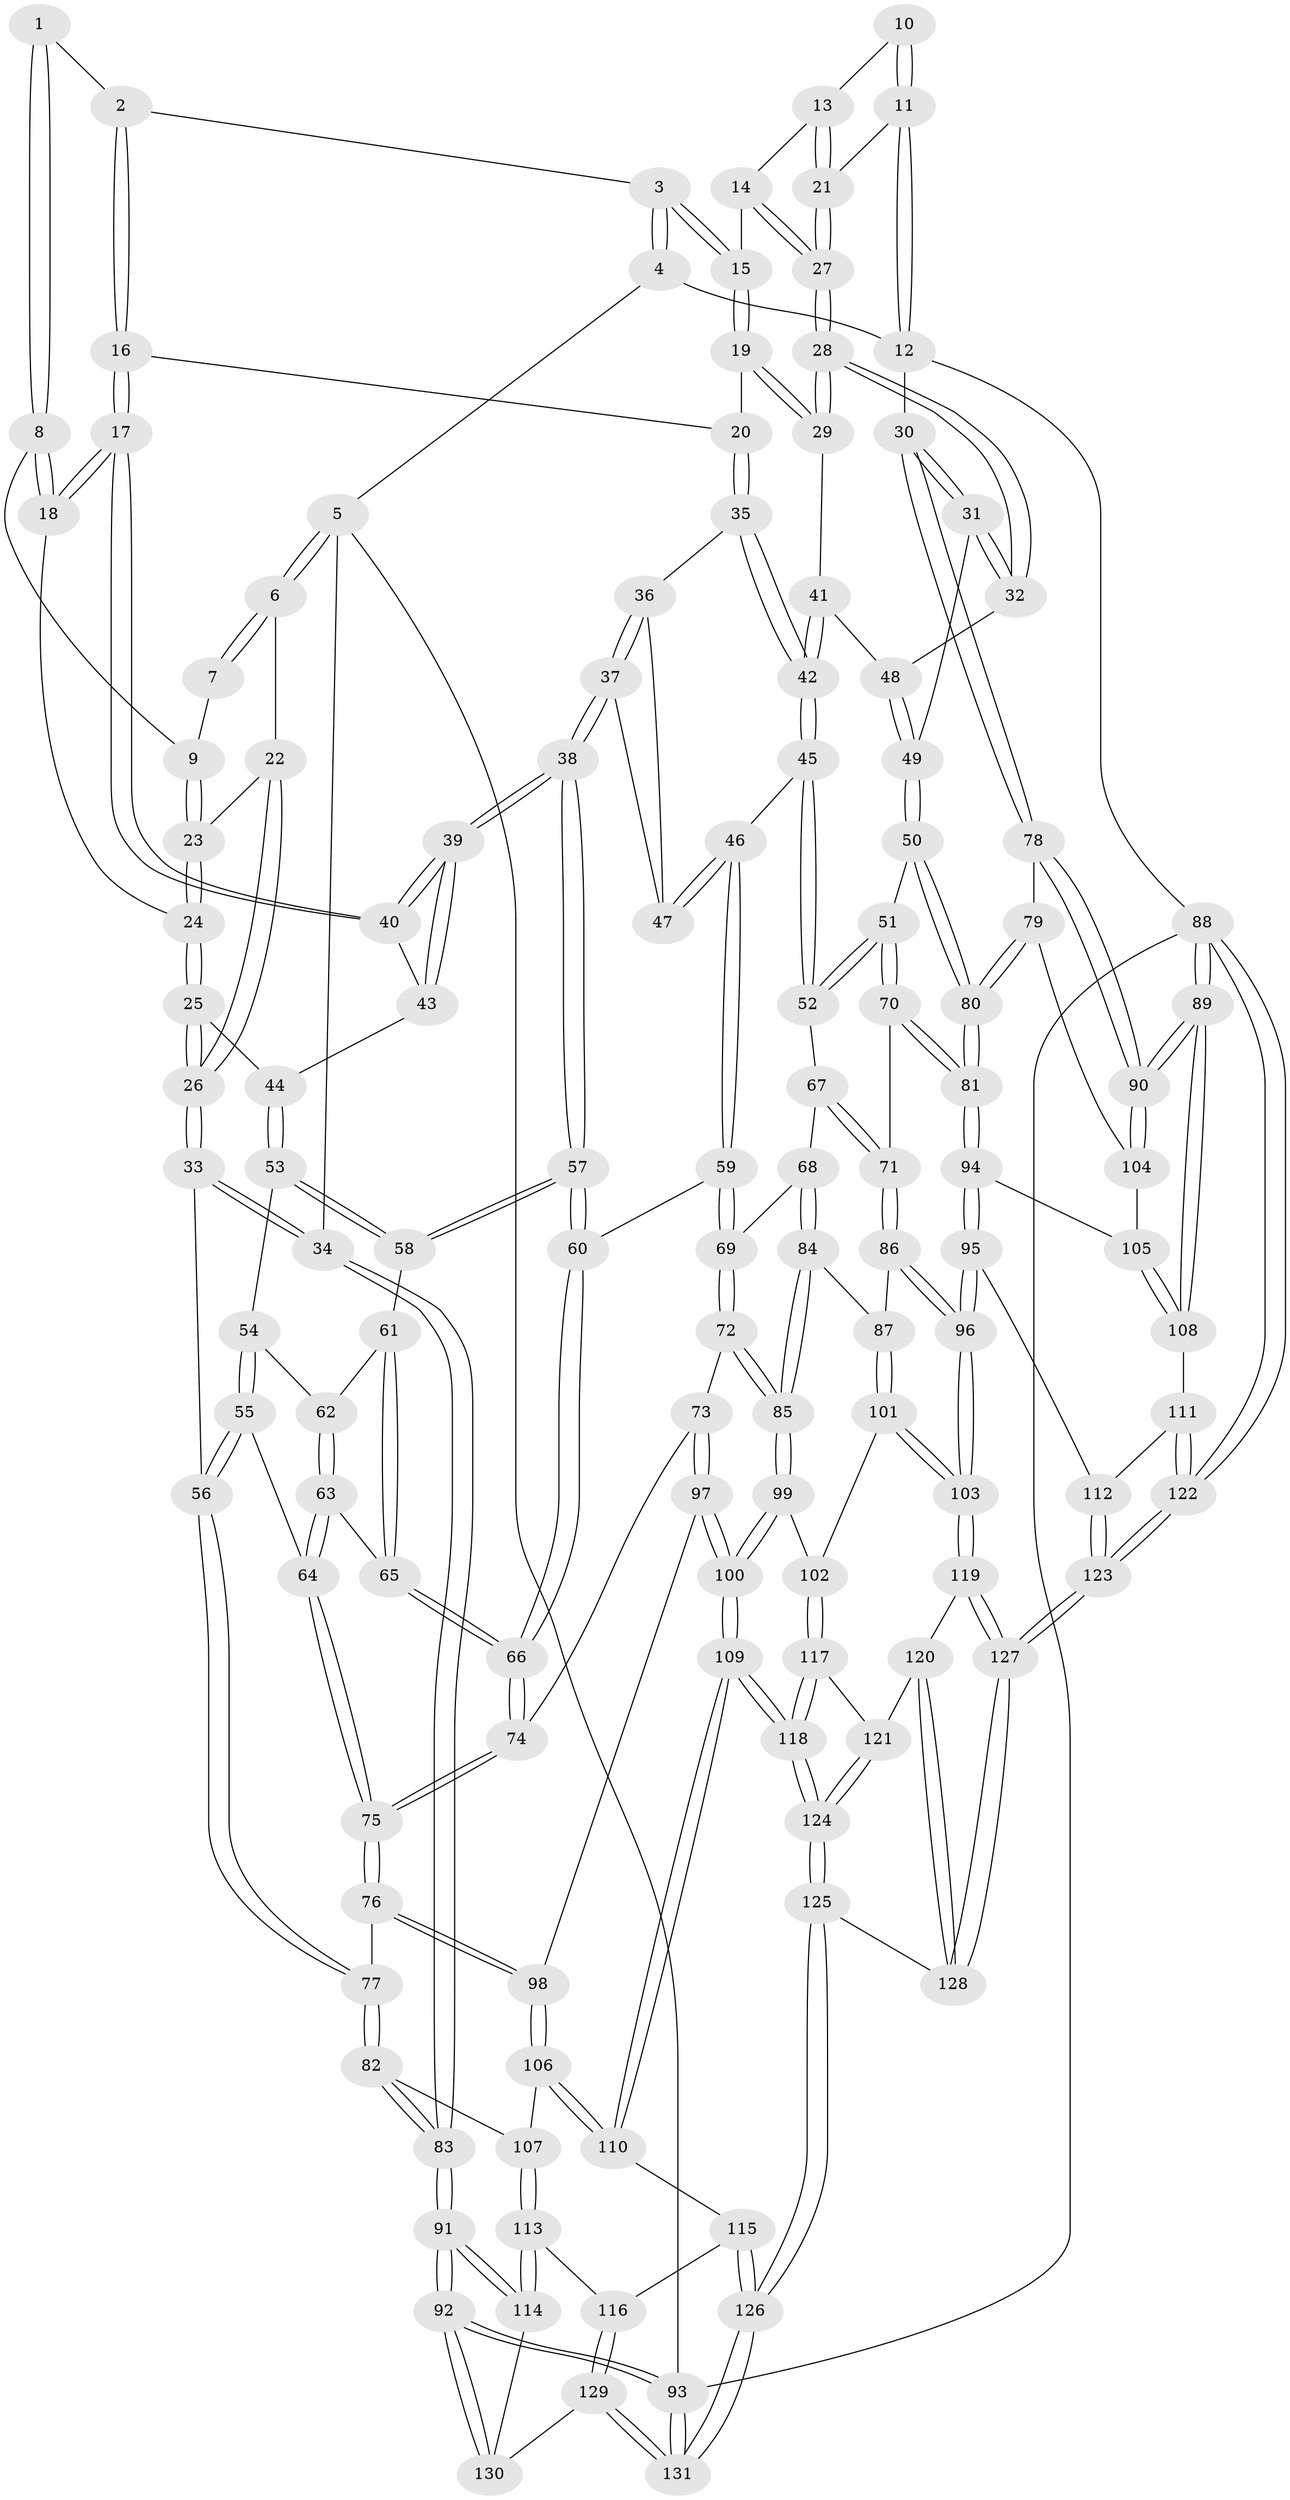 // Generated by graph-tools (version 1.1) at 2025/51/03/09/25 03:51:10]
// undirected, 131 vertices, 324 edges
graph export_dot {
graph [start="1"]
  node [color=gray90,style=filled];
  1 [pos="+0.3413082162953297+0"];
  2 [pos="+0.49130734528842374+0"];
  3 [pos="+0.7100578431758378+0"];
  4 [pos="+0.8126276256077243+0"];
  5 [pos="+0+0"];
  6 [pos="+0+0"];
  7 [pos="+0.2920609884456775+0"];
  8 [pos="+0.29616398509796477+0.0904589963196772"];
  9 [pos="+0.2304817259695194+0.07699496962649245"];
  10 [pos="+0.8993191142732317+0"];
  11 [pos="+1+0.08931946893920929"];
  12 [pos="+1+0.05853718916987096"];
  13 [pos="+0.8999282071889846+0.056223477176978495"];
  14 [pos="+0.8139505712771696+0.113938453744293"];
  15 [pos="+0.7432047824536644+0.10113114560127173"];
  16 [pos="+0.47807938653173715+0.13397939344205526"];
  17 [pos="+0.39423851255746223+0.18334124046884243"];
  18 [pos="+0.3777135982475054+0.17966930150683014"];
  19 [pos="+0.7361013308561055+0.11220939886269456"];
  20 [pos="+0.5065484229766565+0.1529523318544338"];
  21 [pos="+0.9618369353504893+0.11830662712928897"];
  22 [pos="+0.19057600960155446+0.09631098314130673"];
  23 [pos="+0.19721212192354395+0.09775281232149872"];
  24 [pos="+0.24365480969567424+0.2016490647065377"];
  25 [pos="+0.16714037495230752+0.27358687094635864"];
  26 [pos="+0+0.3010377464806218"];
  27 [pos="+0.9039116210048227+0.1922090860368412"];
  28 [pos="+0.9045566255395956+0.27509606605689335"];
  29 [pos="+0.7374431781321601+0.2609084941771469"];
  30 [pos="+1+0.3722293061035535"];
  31 [pos="+0.970977723689509+0.34636950433792785"];
  32 [pos="+0.93875046432567+0.31395781126903394"];
  33 [pos="+0+0.31431062800567405"];
  34 [pos="+0+0.3048747292728723"];
  35 [pos="+0.5620054633736022+0.241499122828495"];
  36 [pos="+0.49837005083016056+0.3118035380662982"];
  37 [pos="+0.3997407270440721+0.3494527355313434"];
  38 [pos="+0.3896393727354551+0.35164496871456397"];
  39 [pos="+0.3840588410696048+0.3305727966544108"];
  40 [pos="+0.3874015018760658+0.230166940384718"];
  41 [pos="+0.7227969007834965+0.27531797433441435"];
  42 [pos="+0.6445188307644847+0.3235102195091437"];
  43 [pos="+0.2271060817570622+0.3173760398692005"];
  44 [pos="+0.2265036832558441+0.3174338040893583"];
  45 [pos="+0.6297539573543051+0.41239476809306264"];
  46 [pos="+0.5920358378966566+0.4184017013913196"];
  47 [pos="+0.5008841911948018+0.3480757898300031"];
  48 [pos="+0.7872338403146582+0.36092241053069407"];
  49 [pos="+0.8273189789125514+0.4895480250943552"];
  50 [pos="+0.8179421297292675+0.5030760823733377"];
  51 [pos="+0.7066763839856555+0.4631268508692241"];
  52 [pos="+0.631002315636537+0.4142900199931849"];
  53 [pos="+0.2424382186681791+0.3601386727596931"];
  54 [pos="+0.22387044842794027+0.4164818638250643"];
  55 [pos="+0.16281813428065312+0.4416562355450519"];
  56 [pos="+0+0.3962103120612677"];
  57 [pos="+0.38699083454231986+0.3984153634167505"];
  58 [pos="+0.33412124587671893+0.40724133597867695"];
  59 [pos="+0.4588403113605234+0.4614435891072405"];
  60 [pos="+0.4153095972307833+0.4429314545658989"];
  61 [pos="+0.30852660780898006+0.4246682532665841"];
  62 [pos="+0.25583066670282995+0.4361178466096314"];
  63 [pos="+0.2453125521164399+0.510007049203414"];
  64 [pos="+0.22982016152299153+0.5187638819162479"];
  65 [pos="+0.2792232084459158+0.5066175978073214"];
  66 [pos="+0.34609625535408367+0.5305108223782543"];
  67 [pos="+0.6176980940801143+0.4631734922236296"];
  68 [pos="+0.5367972356574007+0.5918833123587831"];
  69 [pos="+0.47703561294697133+0.5491227518366544"];
  70 [pos="+0.6580830922444102+0.6154198994658377"];
  71 [pos="+0.6281106088440219+0.6238756147245693"];
  72 [pos="+0.39975465155563933+0.627325639503505"];
  73 [pos="+0.37449285217669914+0.6231660542719853"];
  74 [pos="+0.34581384869236487+0.5522503108710909"];
  75 [pos="+0.19812147576976738+0.6099351284437884"];
  76 [pos="+0.19019236351511754+0.6223592709136667"];
  77 [pos="+0.14070556269788267+0.6061433716363855"];
  78 [pos="+1+0.38203811289621514"];
  79 [pos="+0.8745713023281922+0.5976843320754324"];
  80 [pos="+0.8397460812387261+0.5907861475219002"];
  81 [pos="+0.809862764087756+0.6354599033603086"];
  82 [pos="+0.008519833410156915+0.6952677666914597"];
  83 [pos="+0+0.6849152279702413"];
  84 [pos="+0.5509713855179643+0.620467314881162"];
  85 [pos="+0.4752705101697811+0.7104123647679745"];
  86 [pos="+0.6197129394173805+0.6305825912343256"];
  87 [pos="+0.6114092355664823+0.6333096383092216"];
  88 [pos="+1+1"];
  89 [pos="+1+0.7665916761407415"];
  90 [pos="+1+0.6766352646670879"];
  91 [pos="+0+0.8418723477531396"];
  92 [pos="+0+1"];
  93 [pos="+0+1"];
  94 [pos="+0.7931283649943848+0.7241543238057891"];
  95 [pos="+0.7617999512248964+0.8105506473110002"];
  96 [pos="+0.7613021936715324+0.8108186182627211"];
  97 [pos="+0.2742701666896627+0.7014216493655909"];
  98 [pos="+0.229180899369092+0.6956961965764797"];
  99 [pos="+0.4764906198062567+0.7491520691635793"];
  100 [pos="+0.3873401411661542+0.8145323832378398"];
  101 [pos="+0.6005299522692275+0.7383758398093719"];
  102 [pos="+0.51453386994431+0.7665458721693511"];
  103 [pos="+0.7558725007096038+0.8150413373119001"];
  104 [pos="+0.9501077197590827+0.6385082898218535"];
  105 [pos="+0.9420897549934629+0.7350832914072384"];
  106 [pos="+0.2041227631696041+0.7334929228232191"];
  107 [pos="+0.10475138480355363+0.7724502729657535"];
  108 [pos="+0.9807264249177179+0.8070054308039507"];
  109 [pos="+0.3794142220536039+0.8565498205702625"];
  110 [pos="+0.21980993508113003+0.8605448574329725"];
  111 [pos="+0.9082627202243104+0.8509428441321303"];
  112 [pos="+0.8648859637206346+0.8489158134277232"];
  113 [pos="+0.07247230259175629+0.8819181559694961"];
  114 [pos="+0+0.8735626801932456"];
  115 [pos="+0.20260845667903893+0.8858170171083878"];
  116 [pos="+0.08891257065004166+0.8970514758994381"];
  117 [pos="+0.5707728246392264+0.8658331077294584"];
  118 [pos="+0.38122519806110744+0.8636871603610979"];
  119 [pos="+0.7074091167000683+0.8877634021087374"];
  120 [pos="+0.609971206335984+0.8892737745857564"];
  121 [pos="+0.5848887331788656+0.8833001656390339"];
  122 [pos="+1+1"];
  123 [pos="+0.8856420360473376+1"];
  124 [pos="+0.40106101974865055+1"];
  125 [pos="+0.355560692224388+1"];
  126 [pos="+0.345770626293979+1"];
  127 [pos="+0.7637083975104423+1"];
  128 [pos="+0.49055108905492717+1"];
  129 [pos="+0.10039128778675802+1"];
  130 [pos="+0.01925871953495246+0.9776647786490786"];
  131 [pos="+0.166696553656015+1"];
  1 -- 2;
  1 -- 8;
  1 -- 8;
  2 -- 3;
  2 -- 16;
  2 -- 16;
  3 -- 4;
  3 -- 4;
  3 -- 15;
  3 -- 15;
  4 -- 5;
  4 -- 12;
  5 -- 6;
  5 -- 6;
  5 -- 34;
  5 -- 93;
  6 -- 7;
  6 -- 7;
  6 -- 22;
  7 -- 9;
  8 -- 9;
  8 -- 18;
  8 -- 18;
  9 -- 23;
  9 -- 23;
  10 -- 11;
  10 -- 11;
  10 -- 13;
  11 -- 12;
  11 -- 12;
  11 -- 21;
  12 -- 30;
  12 -- 88;
  13 -- 14;
  13 -- 21;
  13 -- 21;
  14 -- 15;
  14 -- 27;
  14 -- 27;
  15 -- 19;
  15 -- 19;
  16 -- 17;
  16 -- 17;
  16 -- 20;
  17 -- 18;
  17 -- 18;
  17 -- 40;
  17 -- 40;
  18 -- 24;
  19 -- 20;
  19 -- 29;
  19 -- 29;
  20 -- 35;
  20 -- 35;
  21 -- 27;
  21 -- 27;
  22 -- 23;
  22 -- 26;
  22 -- 26;
  23 -- 24;
  23 -- 24;
  24 -- 25;
  24 -- 25;
  25 -- 26;
  25 -- 26;
  25 -- 44;
  26 -- 33;
  26 -- 33;
  27 -- 28;
  27 -- 28;
  28 -- 29;
  28 -- 29;
  28 -- 32;
  28 -- 32;
  29 -- 41;
  30 -- 31;
  30 -- 31;
  30 -- 78;
  30 -- 78;
  31 -- 32;
  31 -- 32;
  31 -- 49;
  32 -- 48;
  33 -- 34;
  33 -- 34;
  33 -- 56;
  34 -- 83;
  34 -- 83;
  35 -- 36;
  35 -- 42;
  35 -- 42;
  36 -- 37;
  36 -- 37;
  36 -- 47;
  37 -- 38;
  37 -- 38;
  37 -- 47;
  38 -- 39;
  38 -- 39;
  38 -- 57;
  38 -- 57;
  39 -- 40;
  39 -- 40;
  39 -- 43;
  39 -- 43;
  40 -- 43;
  41 -- 42;
  41 -- 42;
  41 -- 48;
  42 -- 45;
  42 -- 45;
  43 -- 44;
  44 -- 53;
  44 -- 53;
  45 -- 46;
  45 -- 52;
  45 -- 52;
  46 -- 47;
  46 -- 47;
  46 -- 59;
  46 -- 59;
  48 -- 49;
  48 -- 49;
  49 -- 50;
  49 -- 50;
  50 -- 51;
  50 -- 80;
  50 -- 80;
  51 -- 52;
  51 -- 52;
  51 -- 70;
  51 -- 70;
  52 -- 67;
  53 -- 54;
  53 -- 58;
  53 -- 58;
  54 -- 55;
  54 -- 55;
  54 -- 62;
  55 -- 56;
  55 -- 56;
  55 -- 64;
  56 -- 77;
  56 -- 77;
  57 -- 58;
  57 -- 58;
  57 -- 60;
  57 -- 60;
  58 -- 61;
  59 -- 60;
  59 -- 69;
  59 -- 69;
  60 -- 66;
  60 -- 66;
  61 -- 62;
  61 -- 65;
  61 -- 65;
  62 -- 63;
  62 -- 63;
  63 -- 64;
  63 -- 64;
  63 -- 65;
  64 -- 75;
  64 -- 75;
  65 -- 66;
  65 -- 66;
  66 -- 74;
  66 -- 74;
  67 -- 68;
  67 -- 71;
  67 -- 71;
  68 -- 69;
  68 -- 84;
  68 -- 84;
  69 -- 72;
  69 -- 72;
  70 -- 71;
  70 -- 81;
  70 -- 81;
  71 -- 86;
  71 -- 86;
  72 -- 73;
  72 -- 85;
  72 -- 85;
  73 -- 74;
  73 -- 97;
  73 -- 97;
  74 -- 75;
  74 -- 75;
  75 -- 76;
  75 -- 76;
  76 -- 77;
  76 -- 98;
  76 -- 98;
  77 -- 82;
  77 -- 82;
  78 -- 79;
  78 -- 90;
  78 -- 90;
  79 -- 80;
  79 -- 80;
  79 -- 104;
  80 -- 81;
  80 -- 81;
  81 -- 94;
  81 -- 94;
  82 -- 83;
  82 -- 83;
  82 -- 107;
  83 -- 91;
  83 -- 91;
  84 -- 85;
  84 -- 85;
  84 -- 87;
  85 -- 99;
  85 -- 99;
  86 -- 87;
  86 -- 96;
  86 -- 96;
  87 -- 101;
  87 -- 101;
  88 -- 89;
  88 -- 89;
  88 -- 122;
  88 -- 122;
  88 -- 93;
  89 -- 90;
  89 -- 90;
  89 -- 108;
  89 -- 108;
  90 -- 104;
  90 -- 104;
  91 -- 92;
  91 -- 92;
  91 -- 114;
  91 -- 114;
  92 -- 93;
  92 -- 93;
  92 -- 130;
  92 -- 130;
  93 -- 131;
  93 -- 131;
  94 -- 95;
  94 -- 95;
  94 -- 105;
  95 -- 96;
  95 -- 96;
  95 -- 112;
  96 -- 103;
  96 -- 103;
  97 -- 98;
  97 -- 100;
  97 -- 100;
  98 -- 106;
  98 -- 106;
  99 -- 100;
  99 -- 100;
  99 -- 102;
  100 -- 109;
  100 -- 109;
  101 -- 102;
  101 -- 103;
  101 -- 103;
  102 -- 117;
  102 -- 117;
  103 -- 119;
  103 -- 119;
  104 -- 105;
  105 -- 108;
  105 -- 108;
  106 -- 107;
  106 -- 110;
  106 -- 110;
  107 -- 113;
  107 -- 113;
  108 -- 111;
  109 -- 110;
  109 -- 110;
  109 -- 118;
  109 -- 118;
  110 -- 115;
  111 -- 112;
  111 -- 122;
  111 -- 122;
  112 -- 123;
  112 -- 123;
  113 -- 114;
  113 -- 114;
  113 -- 116;
  114 -- 130;
  115 -- 116;
  115 -- 126;
  115 -- 126;
  116 -- 129;
  116 -- 129;
  117 -- 118;
  117 -- 118;
  117 -- 121;
  118 -- 124;
  118 -- 124;
  119 -- 120;
  119 -- 127;
  119 -- 127;
  120 -- 121;
  120 -- 128;
  120 -- 128;
  121 -- 124;
  121 -- 124;
  122 -- 123;
  122 -- 123;
  123 -- 127;
  123 -- 127;
  124 -- 125;
  124 -- 125;
  125 -- 126;
  125 -- 126;
  125 -- 128;
  126 -- 131;
  126 -- 131;
  127 -- 128;
  127 -- 128;
  129 -- 130;
  129 -- 131;
  129 -- 131;
}
